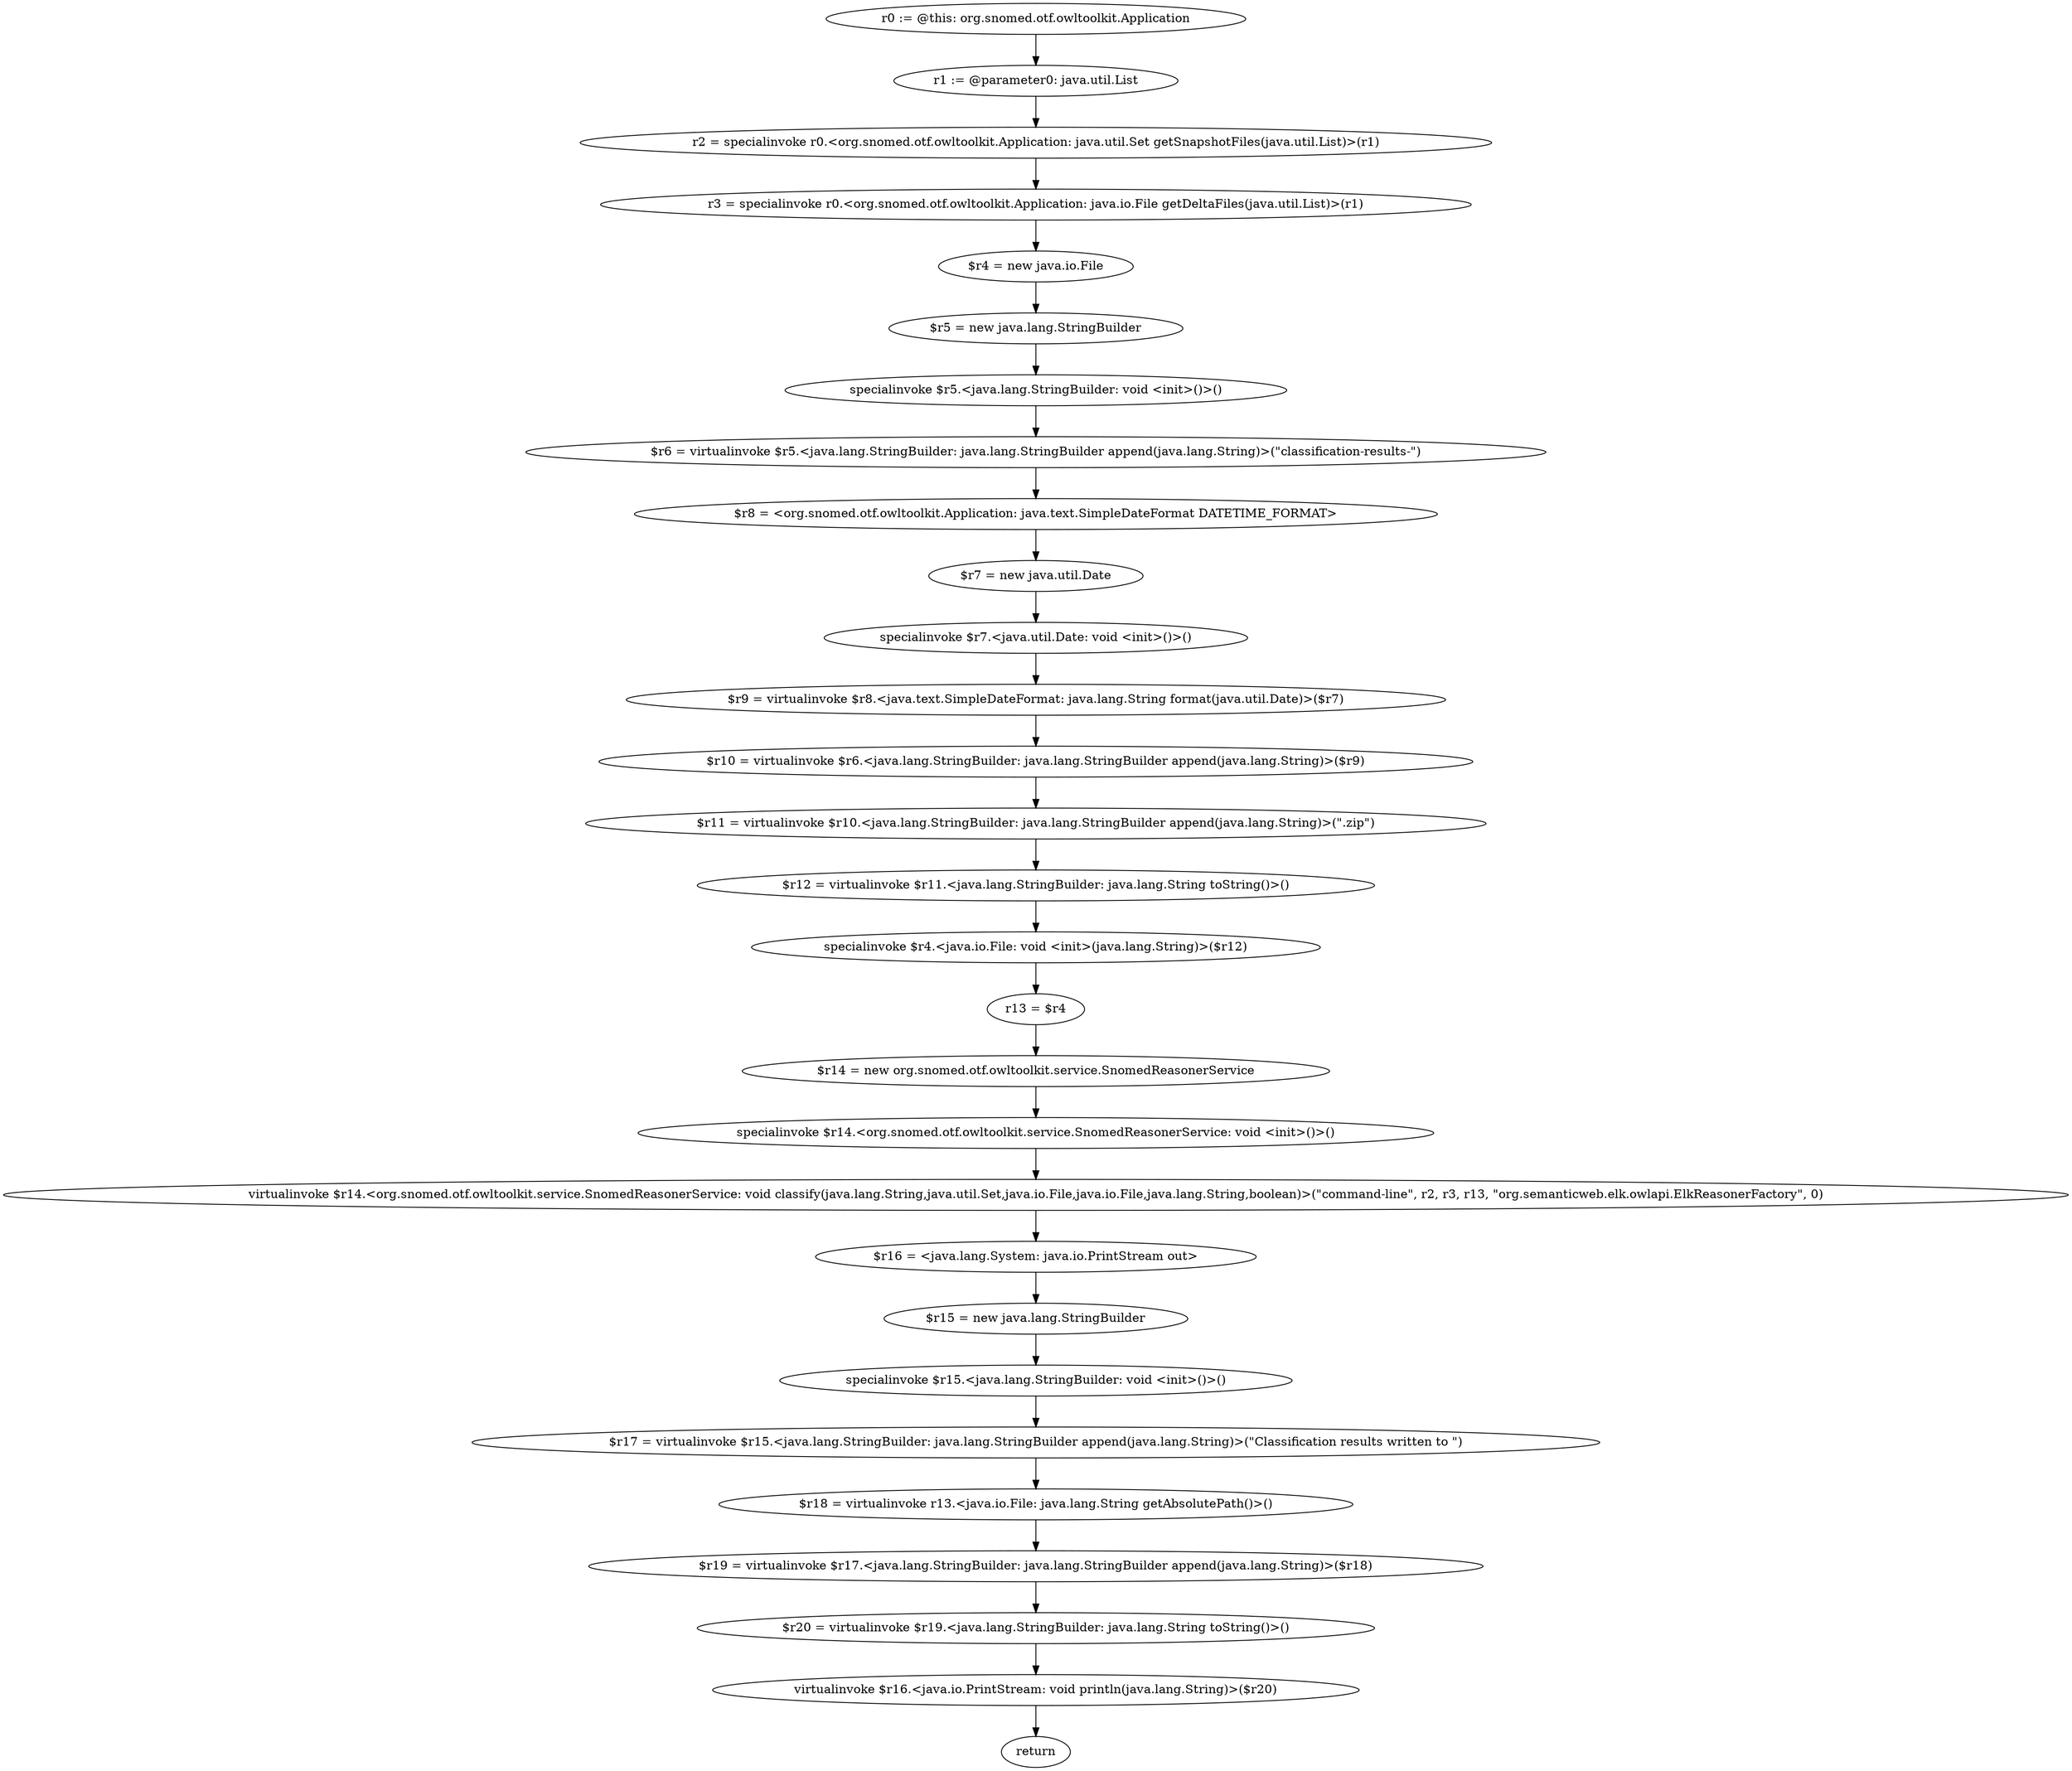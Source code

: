 digraph "unitGraph" {
    "r0 := @this: org.snomed.otf.owltoolkit.Application"
    "r1 := @parameter0: java.util.List"
    "r2 = specialinvoke r0.<org.snomed.otf.owltoolkit.Application: java.util.Set getSnapshotFiles(java.util.List)>(r1)"
    "r3 = specialinvoke r0.<org.snomed.otf.owltoolkit.Application: java.io.File getDeltaFiles(java.util.List)>(r1)"
    "$r4 = new java.io.File"
    "$r5 = new java.lang.StringBuilder"
    "specialinvoke $r5.<java.lang.StringBuilder: void <init>()>()"
    "$r6 = virtualinvoke $r5.<java.lang.StringBuilder: java.lang.StringBuilder append(java.lang.String)>(\"classification-results-\")"
    "$r8 = <org.snomed.otf.owltoolkit.Application: java.text.SimpleDateFormat DATETIME_FORMAT>"
    "$r7 = new java.util.Date"
    "specialinvoke $r7.<java.util.Date: void <init>()>()"
    "$r9 = virtualinvoke $r8.<java.text.SimpleDateFormat: java.lang.String format(java.util.Date)>($r7)"
    "$r10 = virtualinvoke $r6.<java.lang.StringBuilder: java.lang.StringBuilder append(java.lang.String)>($r9)"
    "$r11 = virtualinvoke $r10.<java.lang.StringBuilder: java.lang.StringBuilder append(java.lang.String)>(\".zip\")"
    "$r12 = virtualinvoke $r11.<java.lang.StringBuilder: java.lang.String toString()>()"
    "specialinvoke $r4.<java.io.File: void <init>(java.lang.String)>($r12)"
    "r13 = $r4"
    "$r14 = new org.snomed.otf.owltoolkit.service.SnomedReasonerService"
    "specialinvoke $r14.<org.snomed.otf.owltoolkit.service.SnomedReasonerService: void <init>()>()"
    "virtualinvoke $r14.<org.snomed.otf.owltoolkit.service.SnomedReasonerService: void classify(java.lang.String,java.util.Set,java.io.File,java.io.File,java.lang.String,boolean)>(\"command-line\", r2, r3, r13, \"org.semanticweb.elk.owlapi.ElkReasonerFactory\", 0)"
    "$r16 = <java.lang.System: java.io.PrintStream out>"
    "$r15 = new java.lang.StringBuilder"
    "specialinvoke $r15.<java.lang.StringBuilder: void <init>()>()"
    "$r17 = virtualinvoke $r15.<java.lang.StringBuilder: java.lang.StringBuilder append(java.lang.String)>(\"Classification results written to \")"
    "$r18 = virtualinvoke r13.<java.io.File: java.lang.String getAbsolutePath()>()"
    "$r19 = virtualinvoke $r17.<java.lang.StringBuilder: java.lang.StringBuilder append(java.lang.String)>($r18)"
    "$r20 = virtualinvoke $r19.<java.lang.StringBuilder: java.lang.String toString()>()"
    "virtualinvoke $r16.<java.io.PrintStream: void println(java.lang.String)>($r20)"
    "return"
    "r0 := @this: org.snomed.otf.owltoolkit.Application"->"r1 := @parameter0: java.util.List";
    "r1 := @parameter0: java.util.List"->"r2 = specialinvoke r0.<org.snomed.otf.owltoolkit.Application: java.util.Set getSnapshotFiles(java.util.List)>(r1)";
    "r2 = specialinvoke r0.<org.snomed.otf.owltoolkit.Application: java.util.Set getSnapshotFiles(java.util.List)>(r1)"->"r3 = specialinvoke r0.<org.snomed.otf.owltoolkit.Application: java.io.File getDeltaFiles(java.util.List)>(r1)";
    "r3 = specialinvoke r0.<org.snomed.otf.owltoolkit.Application: java.io.File getDeltaFiles(java.util.List)>(r1)"->"$r4 = new java.io.File";
    "$r4 = new java.io.File"->"$r5 = new java.lang.StringBuilder";
    "$r5 = new java.lang.StringBuilder"->"specialinvoke $r5.<java.lang.StringBuilder: void <init>()>()";
    "specialinvoke $r5.<java.lang.StringBuilder: void <init>()>()"->"$r6 = virtualinvoke $r5.<java.lang.StringBuilder: java.lang.StringBuilder append(java.lang.String)>(\"classification-results-\")";
    "$r6 = virtualinvoke $r5.<java.lang.StringBuilder: java.lang.StringBuilder append(java.lang.String)>(\"classification-results-\")"->"$r8 = <org.snomed.otf.owltoolkit.Application: java.text.SimpleDateFormat DATETIME_FORMAT>";
    "$r8 = <org.snomed.otf.owltoolkit.Application: java.text.SimpleDateFormat DATETIME_FORMAT>"->"$r7 = new java.util.Date";
    "$r7 = new java.util.Date"->"specialinvoke $r7.<java.util.Date: void <init>()>()";
    "specialinvoke $r7.<java.util.Date: void <init>()>()"->"$r9 = virtualinvoke $r8.<java.text.SimpleDateFormat: java.lang.String format(java.util.Date)>($r7)";
    "$r9 = virtualinvoke $r8.<java.text.SimpleDateFormat: java.lang.String format(java.util.Date)>($r7)"->"$r10 = virtualinvoke $r6.<java.lang.StringBuilder: java.lang.StringBuilder append(java.lang.String)>($r9)";
    "$r10 = virtualinvoke $r6.<java.lang.StringBuilder: java.lang.StringBuilder append(java.lang.String)>($r9)"->"$r11 = virtualinvoke $r10.<java.lang.StringBuilder: java.lang.StringBuilder append(java.lang.String)>(\".zip\")";
    "$r11 = virtualinvoke $r10.<java.lang.StringBuilder: java.lang.StringBuilder append(java.lang.String)>(\".zip\")"->"$r12 = virtualinvoke $r11.<java.lang.StringBuilder: java.lang.String toString()>()";
    "$r12 = virtualinvoke $r11.<java.lang.StringBuilder: java.lang.String toString()>()"->"specialinvoke $r4.<java.io.File: void <init>(java.lang.String)>($r12)";
    "specialinvoke $r4.<java.io.File: void <init>(java.lang.String)>($r12)"->"r13 = $r4";
    "r13 = $r4"->"$r14 = new org.snomed.otf.owltoolkit.service.SnomedReasonerService";
    "$r14 = new org.snomed.otf.owltoolkit.service.SnomedReasonerService"->"specialinvoke $r14.<org.snomed.otf.owltoolkit.service.SnomedReasonerService: void <init>()>()";
    "specialinvoke $r14.<org.snomed.otf.owltoolkit.service.SnomedReasonerService: void <init>()>()"->"virtualinvoke $r14.<org.snomed.otf.owltoolkit.service.SnomedReasonerService: void classify(java.lang.String,java.util.Set,java.io.File,java.io.File,java.lang.String,boolean)>(\"command-line\", r2, r3, r13, \"org.semanticweb.elk.owlapi.ElkReasonerFactory\", 0)";
    "virtualinvoke $r14.<org.snomed.otf.owltoolkit.service.SnomedReasonerService: void classify(java.lang.String,java.util.Set,java.io.File,java.io.File,java.lang.String,boolean)>(\"command-line\", r2, r3, r13, \"org.semanticweb.elk.owlapi.ElkReasonerFactory\", 0)"->"$r16 = <java.lang.System: java.io.PrintStream out>";
    "$r16 = <java.lang.System: java.io.PrintStream out>"->"$r15 = new java.lang.StringBuilder";
    "$r15 = new java.lang.StringBuilder"->"specialinvoke $r15.<java.lang.StringBuilder: void <init>()>()";
    "specialinvoke $r15.<java.lang.StringBuilder: void <init>()>()"->"$r17 = virtualinvoke $r15.<java.lang.StringBuilder: java.lang.StringBuilder append(java.lang.String)>(\"Classification results written to \")";
    "$r17 = virtualinvoke $r15.<java.lang.StringBuilder: java.lang.StringBuilder append(java.lang.String)>(\"Classification results written to \")"->"$r18 = virtualinvoke r13.<java.io.File: java.lang.String getAbsolutePath()>()";
    "$r18 = virtualinvoke r13.<java.io.File: java.lang.String getAbsolutePath()>()"->"$r19 = virtualinvoke $r17.<java.lang.StringBuilder: java.lang.StringBuilder append(java.lang.String)>($r18)";
    "$r19 = virtualinvoke $r17.<java.lang.StringBuilder: java.lang.StringBuilder append(java.lang.String)>($r18)"->"$r20 = virtualinvoke $r19.<java.lang.StringBuilder: java.lang.String toString()>()";
    "$r20 = virtualinvoke $r19.<java.lang.StringBuilder: java.lang.String toString()>()"->"virtualinvoke $r16.<java.io.PrintStream: void println(java.lang.String)>($r20)";
    "virtualinvoke $r16.<java.io.PrintStream: void println(java.lang.String)>($r20)"->"return";
}
